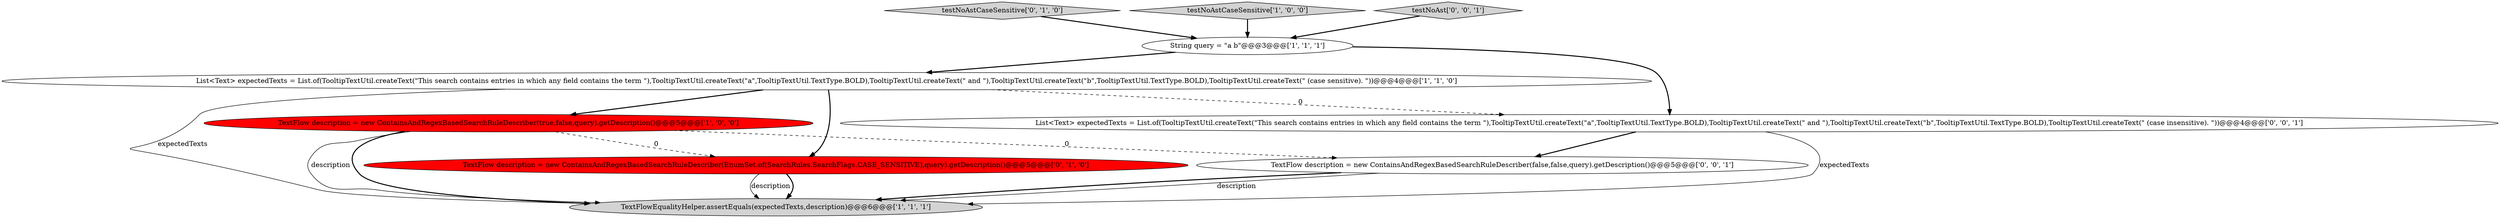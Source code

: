 digraph {
1 [style = filled, label = "TextFlow description = new ContainsAndRegexBasedSearchRuleDescriber(true,false,query).getDescription()@@@5@@@['1', '0', '0']", fillcolor = red, shape = ellipse image = "AAA1AAABBB1BBB"];
6 [style = filled, label = "testNoAstCaseSensitive['0', '1', '0']", fillcolor = lightgray, shape = diamond image = "AAA0AAABBB2BBB"];
4 [style = filled, label = "List<Text> expectedTexts = List.of(TooltipTextUtil.createText(\"This search contains entries in which any field contains the term \"),TooltipTextUtil.createText(\"a\",TooltipTextUtil.TextType.BOLD),TooltipTextUtil.createText(\" and \"),TooltipTextUtil.createText(\"b\",TooltipTextUtil.TextType.BOLD),TooltipTextUtil.createText(\" (case sensitive). \"))@@@4@@@['1', '1', '0']", fillcolor = white, shape = ellipse image = "AAA0AAABBB1BBB"];
3 [style = filled, label = "String query = \"a b\"@@@3@@@['1', '1', '1']", fillcolor = white, shape = ellipse image = "AAA0AAABBB1BBB"];
2 [style = filled, label = "testNoAstCaseSensitive['1', '0', '0']", fillcolor = lightgray, shape = diamond image = "AAA0AAABBB1BBB"];
8 [style = filled, label = "testNoAst['0', '0', '1']", fillcolor = lightgray, shape = diamond image = "AAA0AAABBB3BBB"];
7 [style = filled, label = "List<Text> expectedTexts = List.of(TooltipTextUtil.createText(\"This search contains entries in which any field contains the term \"),TooltipTextUtil.createText(\"a\",TooltipTextUtil.TextType.BOLD),TooltipTextUtil.createText(\" and \"),TooltipTextUtil.createText(\"b\",TooltipTextUtil.TextType.BOLD),TooltipTextUtil.createText(\" (case insensitive). \"))@@@4@@@['0', '0', '1']", fillcolor = white, shape = ellipse image = "AAA0AAABBB3BBB"];
9 [style = filled, label = "TextFlow description = new ContainsAndRegexBasedSearchRuleDescriber(false,false,query).getDescription()@@@5@@@['0', '0', '1']", fillcolor = white, shape = ellipse image = "AAA0AAABBB3BBB"];
5 [style = filled, label = "TextFlow description = new ContainsAndRegexBasedSearchRuleDescriber(EnumSet.of(SearchRules.SearchFlags.CASE_SENSITIVE),query).getDescription()@@@5@@@['0', '1', '0']", fillcolor = red, shape = ellipse image = "AAA1AAABBB2BBB"];
0 [style = filled, label = "TextFlowEqualityHelper.assertEquals(expectedTexts,description)@@@6@@@['1', '1', '1']", fillcolor = lightgray, shape = ellipse image = "AAA0AAABBB1BBB"];
7->9 [style = bold, label=""];
6->3 [style = bold, label=""];
1->9 [style = dashed, label="0"];
4->1 [style = bold, label=""];
1->0 [style = bold, label=""];
7->0 [style = solid, label="expectedTexts"];
9->0 [style = bold, label=""];
1->5 [style = dashed, label="0"];
5->0 [style = bold, label=""];
3->7 [style = bold, label=""];
4->7 [style = dashed, label="0"];
4->5 [style = bold, label=""];
3->4 [style = bold, label=""];
4->0 [style = solid, label="expectedTexts"];
1->0 [style = solid, label="description"];
5->0 [style = solid, label="description"];
2->3 [style = bold, label=""];
9->0 [style = solid, label="description"];
8->3 [style = bold, label=""];
}

